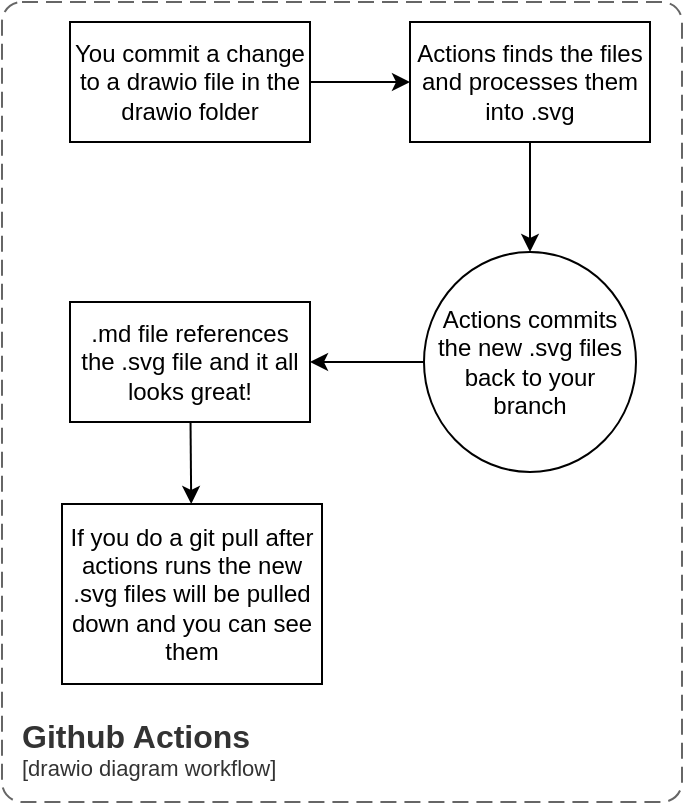 <mxfile>
    <diagram id="0i3MqdgYtehI9qGl_N7R" name="workflow">
        <mxGraphModel dx="969" dy="337" grid="1" gridSize="10" guides="1" tooltips="1" connect="1" arrows="1" fold="1" page="1" pageScale="1" pageWidth="850" pageHeight="1100" math="0" shadow="0">
            <root>
                <mxCell id="0"/>
                <mxCell id="1" parent="0"/>
                <mxCell id="2" value="" style="edgeStyle=none;html=1;" parent="1" source="3" target="5" edge="1">
                    <mxGeometry relative="1" as="geometry"/>
                </mxCell>
                <mxCell id="3" value="You commit a change to a drawio file in the drawio folder" style="rounded=0;whiteSpace=wrap;html=1;" parent="1" vertex="1">
                    <mxGeometry x="74" y="50" width="120" height="60" as="geometry"/>
                </mxCell>
                <mxCell id="4" value="" style="edgeStyle=none;html=1;" parent="1" source="5" target="7" edge="1">
                    <mxGeometry relative="1" as="geometry"/>
                </mxCell>
                <mxCell id="5" value="Actions finds the files and processes them into .svg" style="whiteSpace=wrap;html=1;rounded=0;" parent="1" vertex="1">
                    <mxGeometry x="244" y="50" width="120" height="60" as="geometry"/>
                </mxCell>
                <mxCell id="6" value="" style="edgeStyle=none;html=1;" parent="1" source="7" target="9" edge="1">
                    <mxGeometry relative="1" as="geometry"/>
                </mxCell>
                <mxCell id="7" value="Actions commits the new .svg files back to your branch" style="ellipse;whiteSpace=wrap;html=1;rounded=0;" parent="1" vertex="1">
                    <mxGeometry x="251" y="165" width="106" height="110" as="geometry"/>
                </mxCell>
                <mxCell id="8" value="" style="edgeStyle=none;html=1;" parent="1" source="9" target="10" edge="1">
                    <mxGeometry relative="1" as="geometry"/>
                </mxCell>
                <mxCell id="9" value=".md file references the .svg file and it all looks great!" style="whiteSpace=wrap;html=1;rounded=0;" parent="1" vertex="1">
                    <mxGeometry x="74" y="190" width="120" height="60" as="geometry"/>
                </mxCell>
                <mxCell id="10" value="If you do a git pull after actions runs the new .svg files will be pulled down and you can see them" style="whiteSpace=wrap;html=1;rounded=0;" parent="1" vertex="1">
                    <mxGeometry x="70" y="291" width="130" height="90" as="geometry"/>
                </mxCell>
                <object placeholders="1" c4Name="Github Actions" c4Type="ContainerScopeBoundary" c4Application="drawio diagram workflow" label="&lt;font style=&quot;font-size: 16px&quot;&gt;&lt;b&gt;&lt;div style=&quot;text-align: left&quot;&gt;%c4Name%&lt;/div&gt;&lt;/b&gt;&lt;/font&gt;&lt;div style=&quot;text-align: left&quot;&gt;[%c4Application%]&lt;/div&gt;" id="13">
                    <mxCell style="rounded=1;fontSize=11;whiteSpace=wrap;html=1;dashed=1;arcSize=20;fillColor=none;strokeColor=#666666;fontColor=#333333;labelBackgroundColor=none;align=left;verticalAlign=bottom;labelBorderColor=none;spacingTop=0;spacing=10;dashPattern=8 4;metaEdit=1;rotatable=0;perimeter=rectanglePerimeter;noLabel=0;labelPadding=0;allowArrows=0;connectable=0;expand=0;recursiveResize=0;editable=1;pointerEvents=0;absoluteArcSize=1;points=[[0.25,0,0],[0.5,0,0],[0.75,0,0],[1,0.25,0],[1,0.5,0],[1,0.75,0],[0.75,1,0],[0.5,1,0],[0.25,1,0],[0,0.75,0],[0,0.5,0],[0,0.25,0]];" parent="1" vertex="1">
                        <mxGeometry x="40" y="40" width="340" height="400" as="geometry"/>
                    </mxCell>
                </object>
            </root>
        </mxGraphModel>
    </diagram>
</mxfile>